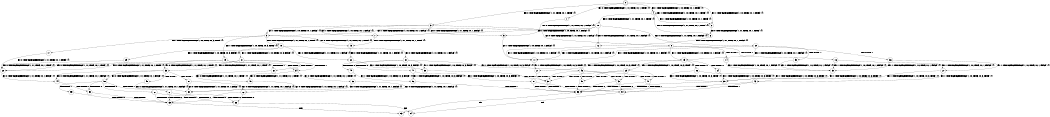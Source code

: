 digraph BCG {
size = "7, 10.5";
center = TRUE;
node [shape = circle];
0 [peripheries = 2];
0 -> 1 [label = "EX !0 !ATOMIC_EXCH_BRANCH (1, +1, TRUE, +0, 1, TRUE) !{}"];
0 -> 2 [label = "EX !1 !ATOMIC_EXCH_BRANCH (1, +0, TRUE, +0, 1, TRUE) !{}"];
0 -> 3 [label = "EX !0 !ATOMIC_EXCH_BRANCH (1, +1, TRUE, +0, 1, TRUE) !{}"];
0 -> 4 [label = "EX !1 !ATOMIC_EXCH_BRANCH (1, +0, TRUE, +0, 1, TRUE) !{}"];
1 -> 5 [label = "EX !0 !ATOMIC_EXCH_BRANCH (1, +1, TRUE, +0, 1, FALSE) !{}"];
2 -> 6 [label = "EX !0 !ATOMIC_EXCH_BRANCH (1, +1, TRUE, +0, 1, TRUE) !{}"];
3 -> 5 [label = "EX !0 !ATOMIC_EXCH_BRANCH (1, +1, TRUE, +0, 1, FALSE) !{}"];
3 -> 7 [label = "EX !1 !ATOMIC_EXCH_BRANCH (1, +0, TRUE, +0, 1, FALSE) !{}"];
3 -> 8 [label = "EX !0 !ATOMIC_EXCH_BRANCH (1, +1, TRUE, +0, 1, FALSE) !{}"];
3 -> 9 [label = "EX !1 !ATOMIC_EXCH_BRANCH (1, +0, TRUE, +0, 1, FALSE) !{}"];
4 -> 2 [label = "EX !1 !ATOMIC_EXCH_BRANCH (1, +0, TRUE, +0, 1, TRUE) !{}"];
4 -> 6 [label = "EX !0 !ATOMIC_EXCH_BRANCH (1, +1, TRUE, +0, 1, TRUE) !{}"];
4 -> 4 [label = "EX !1 !ATOMIC_EXCH_BRANCH (1, +0, TRUE, +0, 1, TRUE) !{}"];
4 -> 10 [label = "EX !0 !ATOMIC_EXCH_BRANCH (1, +1, TRUE, +0, 1, TRUE) !{}"];
5 -> 11 [label = "EX !1 !ATOMIC_EXCH_BRANCH (1, +0, TRUE, +0, 1, FALSE) !{}"];
6 -> 12 [label = "EX !0 !ATOMIC_EXCH_BRANCH (1, +1, TRUE, +0, 1, FALSE) !{}"];
7 -> 13 [label = "EX !0 !ATOMIC_EXCH_BRANCH (1, +1, TRUE, +0, 1, TRUE) !{}"];
8 -> 11 [label = "EX !1 !ATOMIC_EXCH_BRANCH (1, +0, TRUE, +0, 1, FALSE) !{}"];
8 -> 14 [label = "TERMINATE !0"];
8 -> 15 [label = "EX !1 !ATOMIC_EXCH_BRANCH (1, +0, TRUE, +0, 1, FALSE) !{}"];
8 -> 16 [label = "TERMINATE !0"];
9 -> 13 [label = "EX !0 !ATOMIC_EXCH_BRANCH (1, +1, TRUE, +0, 1, TRUE) !{}"];
9 -> 17 [label = "EX !1 !ATOMIC_EXCH_BRANCH (1, +0, TRUE, +0, 3, TRUE) !{}"];
9 -> 18 [label = "EX !0 !ATOMIC_EXCH_BRANCH (1, +1, TRUE, +0, 1, TRUE) !{}"];
9 -> 19 [label = "EX !1 !ATOMIC_EXCH_BRANCH (1, +0, TRUE, +0, 3, TRUE) !{}"];
10 -> 12 [label = "EX !0 !ATOMIC_EXCH_BRANCH (1, +1, TRUE, +0, 1, FALSE) !{}"];
10 -> 7 [label = "EX !1 !ATOMIC_EXCH_BRANCH (1, +0, TRUE, +0, 1, FALSE) !{}"];
10 -> 20 [label = "EX !0 !ATOMIC_EXCH_BRANCH (1, +1, TRUE, +0, 1, FALSE) !{}"];
10 -> 9 [label = "EX !1 !ATOMIC_EXCH_BRANCH (1, +0, TRUE, +0, 1, FALSE) !{}"];
11 -> 21 [label = "EX !1 !ATOMIC_EXCH_BRANCH (1, +0, TRUE, +0, 3, TRUE) !{}"];
12 -> 11 [label = "EX !1 !ATOMIC_EXCH_BRANCH (1, +0, TRUE, +0, 1, FALSE) !{}"];
13 -> 22 [label = "EX !0 !ATOMIC_EXCH_BRANCH (1, +1, TRUE, +0, 1, FALSE) !{}"];
14 -> 23 [label = "EX !1 !ATOMIC_EXCH_BRANCH (1, +0, TRUE, +0, 1, FALSE) !{}"];
15 -> 21 [label = "EX !1 !ATOMIC_EXCH_BRANCH (1, +0, TRUE, +0, 3, TRUE) !{}"];
15 -> 24 [label = "TERMINATE !0"];
15 -> 25 [label = "EX !1 !ATOMIC_EXCH_BRANCH (1, +0, TRUE, +0, 3, TRUE) !{}"];
15 -> 26 [label = "TERMINATE !0"];
16 -> 23 [label = "EX !1 !ATOMIC_EXCH_BRANCH (1, +0, TRUE, +0, 1, FALSE) !{}"];
16 -> 27 [label = "EX !1 !ATOMIC_EXCH_BRANCH (1, +0, TRUE, +0, 1, FALSE) !{}"];
17 -> 28 [label = "EX !0 !ATOMIC_EXCH_BRANCH (1, +1, TRUE, +0, 1, TRUE) !{}"];
18 -> 22 [label = "EX !0 !ATOMIC_EXCH_BRANCH (1, +1, TRUE, +0, 1, FALSE) !{}"];
18 -> 29 [label = "EX !1 !ATOMIC_EXCH_BRANCH (1, +0, TRUE, +0, 3, FALSE) !{}"];
18 -> 30 [label = "EX !0 !ATOMIC_EXCH_BRANCH (1, +1, TRUE, +0, 1, FALSE) !{}"];
18 -> 31 [label = "EX !1 !ATOMIC_EXCH_BRANCH (1, +0, TRUE, +0, 3, FALSE) !{}"];
19 -> 28 [label = "EX !0 !ATOMIC_EXCH_BRANCH (1, +1, TRUE, +0, 1, TRUE) !{}"];
19 -> 32 [label = "TERMINATE !1"];
19 -> 33 [label = "EX !0 !ATOMIC_EXCH_BRANCH (1, +1, TRUE, +0, 1, TRUE) !{}"];
19 -> 34 [label = "TERMINATE !1"];
20 -> 11 [label = "EX !1 !ATOMIC_EXCH_BRANCH (1, +0, TRUE, +0, 1, FALSE) !{}"];
20 -> 35 [label = "TERMINATE !0"];
20 -> 15 [label = "EX !1 !ATOMIC_EXCH_BRANCH (1, +0, TRUE, +0, 1, FALSE) !{}"];
20 -> 36 [label = "TERMINATE !0"];
21 -> 37 [label = "TERMINATE !0"];
22 -> 38 [label = "EX !1 !ATOMIC_EXCH_BRANCH (1, +0, TRUE, +0, 3, FALSE) !{}"];
23 -> 39 [label = "EX !1 !ATOMIC_EXCH_BRANCH (1, +0, TRUE, +0, 3, TRUE) !{}"];
24 -> 39 [label = "EX !1 !ATOMIC_EXCH_BRANCH (1, +0, TRUE, +0, 3, TRUE) !{}"];
25 -> 37 [label = "TERMINATE !0"];
25 -> 40 [label = "TERMINATE !1"];
25 -> 41 [label = "TERMINATE !0"];
25 -> 42 [label = "TERMINATE !1"];
26 -> 39 [label = "EX !1 !ATOMIC_EXCH_BRANCH (1, +0, TRUE, +0, 3, TRUE) !{}"];
26 -> 43 [label = "EX !1 !ATOMIC_EXCH_BRANCH (1, +0, TRUE, +0, 3, TRUE) !{}"];
27 -> 39 [label = "EX !1 !ATOMIC_EXCH_BRANCH (1, +0, TRUE, +0, 3, TRUE) !{}"];
27 -> 43 [label = "EX !1 !ATOMIC_EXCH_BRANCH (1, +0, TRUE, +0, 3, TRUE) !{}"];
28 -> 44 [label = "EX !0 !ATOMIC_EXCH_BRANCH (1, +1, TRUE, +0, 1, FALSE) !{}"];
29 -> 28 [label = "EX !0 !ATOMIC_EXCH_BRANCH (1, +1, TRUE, +0, 1, TRUE) !{}"];
30 -> 38 [label = "EX !1 !ATOMIC_EXCH_BRANCH (1, +0, TRUE, +0, 3, FALSE) !{}"];
30 -> 45 [label = "TERMINATE !0"];
30 -> 46 [label = "EX !1 !ATOMIC_EXCH_BRANCH (1, +0, TRUE, +0, 3, FALSE) !{}"];
30 -> 47 [label = "TERMINATE !0"];
31 -> 28 [label = "EX !0 !ATOMIC_EXCH_BRANCH (1, +1, TRUE, +0, 1, TRUE) !{}"];
31 -> 32 [label = "TERMINATE !1"];
31 -> 33 [label = "EX !0 !ATOMIC_EXCH_BRANCH (1, +1, TRUE, +0, 1, TRUE) !{}"];
31 -> 34 [label = "TERMINATE !1"];
32 -> 48 [label = "EX !0 !ATOMIC_EXCH_BRANCH (1, +1, TRUE, +0, 1, TRUE) !{}"];
33 -> 44 [label = "EX !0 !ATOMIC_EXCH_BRANCH (1, +1, TRUE, +0, 1, FALSE) !{}"];
33 -> 49 [label = "TERMINATE !1"];
33 -> 50 [label = "EX !0 !ATOMIC_EXCH_BRANCH (1, +1, TRUE, +0, 1, FALSE) !{}"];
33 -> 51 [label = "TERMINATE !1"];
34 -> 48 [label = "EX !0 !ATOMIC_EXCH_BRANCH (1, +1, TRUE, +0, 1, TRUE) !{}"];
34 -> 52 [label = "EX !0 !ATOMIC_EXCH_BRANCH (1, +1, TRUE, +0, 1, TRUE) !{}"];
35 -> 23 [label = "EX !1 !ATOMIC_EXCH_BRANCH (1, +0, TRUE, +0, 1, FALSE) !{}"];
36 -> 23 [label = "EX !1 !ATOMIC_EXCH_BRANCH (1, +0, TRUE, +0, 1, FALSE) !{}"];
36 -> 27 [label = "EX !1 !ATOMIC_EXCH_BRANCH (1, +0, TRUE, +0, 1, FALSE) !{}"];
37 -> 53 [label = "TERMINATE !1"];
38 -> 37 [label = "TERMINATE !0"];
39 -> 53 [label = "TERMINATE !1"];
40 -> 53 [label = "TERMINATE !0"];
41 -> 53 [label = "TERMINATE !1"];
41 -> 54 [label = "TERMINATE !1"];
42 -> 53 [label = "TERMINATE !0"];
42 -> 54 [label = "TERMINATE !0"];
43 -> 53 [label = "TERMINATE !1"];
43 -> 54 [label = "TERMINATE !1"];
44 -> 55 [label = "TERMINATE !0"];
45 -> 56 [label = "EX !1 !ATOMIC_EXCH_BRANCH (1, +0, TRUE, +0, 3, FALSE) !{}"];
46 -> 37 [label = "TERMINATE !0"];
46 -> 40 [label = "TERMINATE !1"];
46 -> 41 [label = "TERMINATE !0"];
46 -> 42 [label = "TERMINATE !1"];
47 -> 56 [label = "EX !1 !ATOMIC_EXCH_BRANCH (1, +0, TRUE, +0, 3, FALSE) !{}"];
47 -> 57 [label = "EX !1 !ATOMIC_EXCH_BRANCH (1, +0, TRUE, +0, 3, FALSE) !{}"];
48 -> 58 [label = "EX !0 !ATOMIC_EXCH_BRANCH (1, +1, TRUE, +0, 1, FALSE) !{}"];
49 -> 58 [label = "EX !0 !ATOMIC_EXCH_BRANCH (1, +1, TRUE, +0, 1, FALSE) !{}"];
50 -> 55 [label = "TERMINATE !0"];
50 -> 59 [label = "TERMINATE !1"];
50 -> 60 [label = "TERMINATE !0"];
50 -> 61 [label = "TERMINATE !1"];
51 -> 58 [label = "EX !0 !ATOMIC_EXCH_BRANCH (1, +1, TRUE, +0, 1, FALSE) !{}"];
51 -> 62 [label = "EX !0 !ATOMIC_EXCH_BRANCH (1, +1, TRUE, +0, 1, FALSE) !{}"];
52 -> 58 [label = "EX !0 !ATOMIC_EXCH_BRANCH (1, +1, TRUE, +0, 1, FALSE) !{}"];
52 -> 62 [label = "EX !0 !ATOMIC_EXCH_BRANCH (1, +1, TRUE, +0, 1, FALSE) !{}"];
53 -> 63 [label = "exit"];
54 -> 64 [label = "exit"];
55 -> 65 [label = "TERMINATE !1"];
56 -> 53 [label = "TERMINATE !1"];
57 -> 53 [label = "TERMINATE !1"];
57 -> 54 [label = "TERMINATE !1"];
58 -> 65 [label = "TERMINATE !0"];
59 -> 65 [label = "TERMINATE !0"];
60 -> 65 [label = "TERMINATE !1"];
60 -> 66 [label = "TERMINATE !1"];
61 -> 65 [label = "TERMINATE !0"];
61 -> 66 [label = "TERMINATE !0"];
62 -> 65 [label = "TERMINATE !0"];
62 -> 66 [label = "TERMINATE !0"];
65 -> 63 [label = "exit"];
66 -> 64 [label = "exit"];
}
